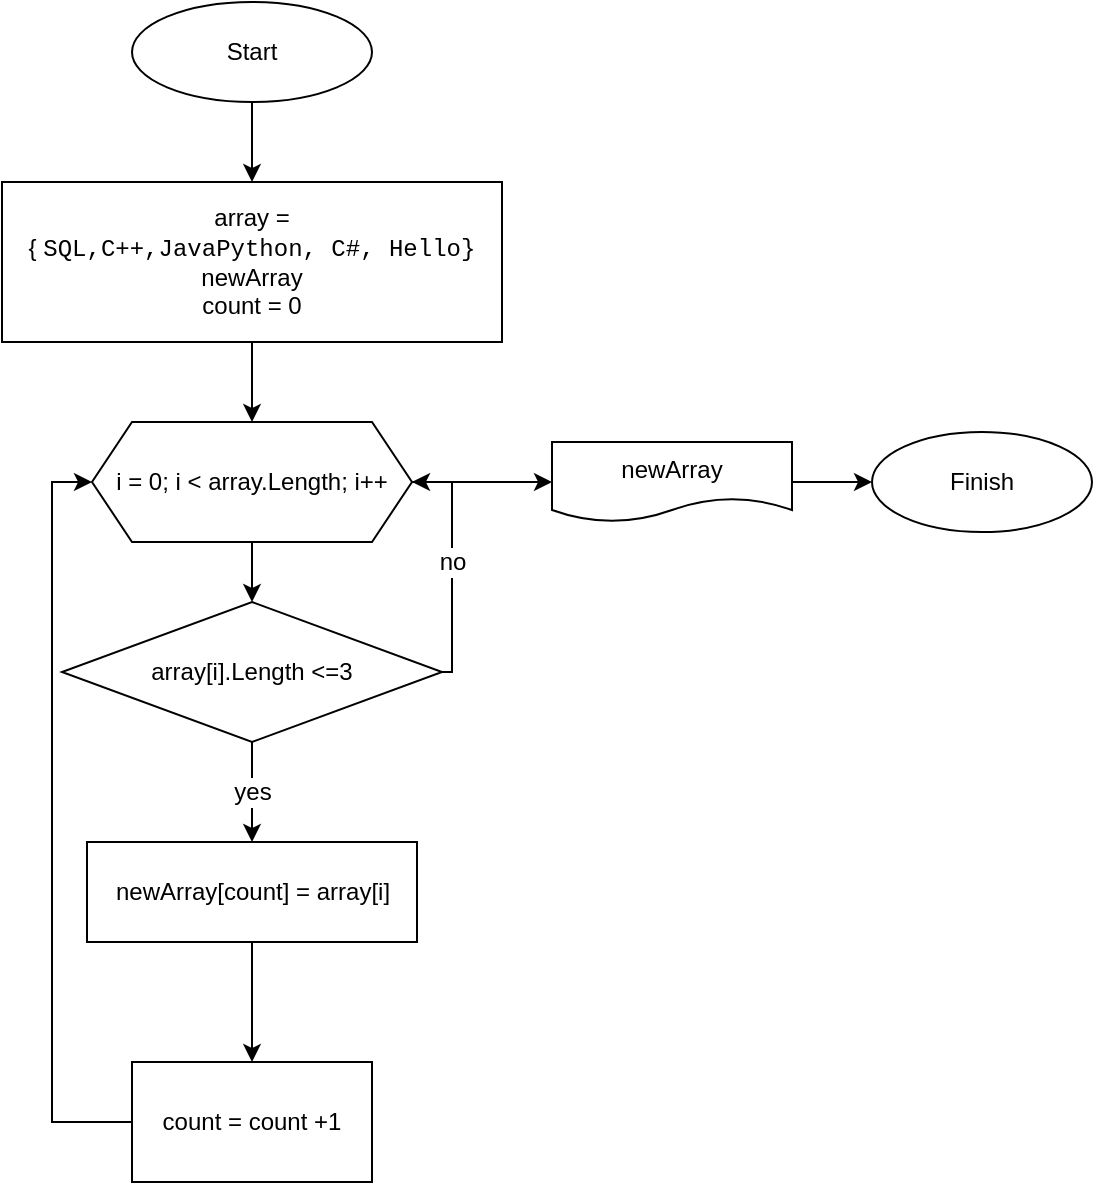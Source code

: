 <mxfile version="20.6.2" type="device"><diagram id="C5RBs43oDa-KdzZeNtuy" name="Page-1"><mxGraphModel dx="1422" dy="794" grid="1" gridSize="10" guides="1" tooltips="1" connect="1" arrows="1" fold="1" page="1" pageScale="1" pageWidth="827" pageHeight="1169" math="0" shadow="0"><root><mxCell id="WIyWlLk6GJQsqaUBKTNV-0"/><mxCell id="WIyWlLk6GJQsqaUBKTNV-1" parent="WIyWlLk6GJQsqaUBKTNV-0"/><mxCell id="kADgiZpqfEQ7u1VACjBf-0" value="Start" style="ellipse;whiteSpace=wrap;html=1;" vertex="1" parent="WIyWlLk6GJQsqaUBKTNV-1"><mxGeometry x="160" y="70" width="120" height="50" as="geometry"/></mxCell><mxCell id="kADgiZpqfEQ7u1VACjBf-5" value="" style="edgeStyle=orthogonalEdgeStyle;rounded=0;orthogonalLoop=1;jettySize=auto;html=1;fontSize=12;fontColor=#000000;" edge="1" parent="WIyWlLk6GJQsqaUBKTNV-1" source="kADgiZpqfEQ7u1VACjBf-1" target="kADgiZpqfEQ7u1VACjBf-4"><mxGeometry relative="1" as="geometry"/></mxCell><mxCell id="kADgiZpqfEQ7u1VACjBf-1" value="array = {&amp;nbsp;&lt;font style=&quot;font-size: 12px;&quot;&gt;&lt;span style=&quot;font-family: Consolas, &amp;quot;Courier New&amp;quot;, monospace;&quot;&gt;SQL,&lt;/span&gt;&lt;span style=&quot;font-family: Consolas, &amp;quot;Courier New&amp;quot;, monospace;&quot;&gt;C++,&lt;/span&gt;&lt;span style=&quot;font-family: Consolas, &amp;quot;Courier New&amp;quot;, monospace;&quot;&gt;Java&lt;/span&gt;&lt;span style=&quot;font-family: Consolas, &amp;quot;Courier New&amp;quot;, monospace;&quot;&gt;Python,&amp;nbsp;&lt;/span&gt;&lt;span style=&quot;font-family: Consolas, &amp;quot;Courier New&amp;quot;, monospace;&quot;&gt;C#,&amp;nbsp;&lt;/span&gt;&lt;span style=&quot;font-family: Consolas, &amp;quot;Courier New&amp;quot;, monospace;&quot;&gt;Hello}&lt;/span&gt;&lt;/font&gt;&lt;br&gt;newArray&lt;br&gt;count = 0" style="rounded=0;whiteSpace=wrap;html=1;" vertex="1" parent="WIyWlLk6GJQsqaUBKTNV-1"><mxGeometry x="95" y="160" width="250" height="80" as="geometry"/></mxCell><mxCell id="kADgiZpqfEQ7u1VACjBf-2" value="" style="endArrow=classic;html=1;rounded=0;fontSize=12;fontColor=#000000;exitX=0.5;exitY=1;exitDx=0;exitDy=0;" edge="1" parent="WIyWlLk6GJQsqaUBKTNV-1" source="kADgiZpqfEQ7u1VACjBf-0" target="kADgiZpqfEQ7u1VACjBf-1"><mxGeometry width="50" height="50" relative="1" as="geometry"><mxPoint x="390" y="400" as="sourcePoint"/><mxPoint x="440" y="350" as="targetPoint"/></mxGeometry></mxCell><mxCell id="kADgiZpqfEQ7u1VACjBf-8" value="" style="edgeStyle=orthogonalEdgeStyle;rounded=0;orthogonalLoop=1;jettySize=auto;html=1;fontSize=12;fontColor=#000000;" edge="1" parent="WIyWlLk6GJQsqaUBKTNV-1" source="kADgiZpqfEQ7u1VACjBf-4" target="kADgiZpqfEQ7u1VACjBf-7"><mxGeometry relative="1" as="geometry"/></mxCell><mxCell id="kADgiZpqfEQ7u1VACjBf-28" style="edgeStyle=orthogonalEdgeStyle;rounded=0;orthogonalLoop=1;jettySize=auto;html=1;fontSize=12;fontColor=#000000;" edge="1" parent="WIyWlLk6GJQsqaUBKTNV-1" source="kADgiZpqfEQ7u1VACjBf-4" target="kADgiZpqfEQ7u1VACjBf-20"><mxGeometry relative="1" as="geometry"/></mxCell><mxCell id="kADgiZpqfEQ7u1VACjBf-4" value="i = 0; i &amp;lt; array.Length; i++" style="shape=hexagon;perimeter=hexagonPerimeter2;whiteSpace=wrap;html=1;fixedSize=1;fontSize=12;fontColor=#000000;fillColor=#FFFFFF;" vertex="1" parent="WIyWlLk6GJQsqaUBKTNV-1"><mxGeometry x="140" y="280" width="160" height="60" as="geometry"/></mxCell><mxCell id="kADgiZpqfEQ7u1VACjBf-10" value="yes" style="edgeStyle=orthogonalEdgeStyle;rounded=0;orthogonalLoop=1;jettySize=auto;html=1;fontSize=12;fontColor=#000000;" edge="1" parent="WIyWlLk6GJQsqaUBKTNV-1" source="kADgiZpqfEQ7u1VACjBf-7" target="kADgiZpqfEQ7u1VACjBf-9"><mxGeometry relative="1" as="geometry"/></mxCell><mxCell id="kADgiZpqfEQ7u1VACjBf-27" value="no" style="edgeStyle=orthogonalEdgeStyle;rounded=0;orthogonalLoop=1;jettySize=auto;html=1;entryX=1;entryY=0.5;entryDx=0;entryDy=0;fontSize=12;fontColor=#000000;" edge="1" parent="WIyWlLk6GJQsqaUBKTNV-1" source="kADgiZpqfEQ7u1VACjBf-7" target="kADgiZpqfEQ7u1VACjBf-4"><mxGeometry relative="1" as="geometry"><Array as="points"><mxPoint x="320" y="405"/><mxPoint x="320" y="310"/></Array></mxGeometry></mxCell><mxCell id="kADgiZpqfEQ7u1VACjBf-7" value="array[i].Length &amp;lt;=3" style="rhombus;whiteSpace=wrap;html=1;fontSize=12;fontColor=#000000;fillColor=#FFFFFF;" vertex="1" parent="WIyWlLk6GJQsqaUBKTNV-1"><mxGeometry x="125" y="370" width="190" height="70" as="geometry"/></mxCell><mxCell id="kADgiZpqfEQ7u1VACjBf-12" value="" style="edgeStyle=orthogonalEdgeStyle;rounded=0;orthogonalLoop=1;jettySize=auto;html=1;fontSize=12;fontColor=#000000;" edge="1" parent="WIyWlLk6GJQsqaUBKTNV-1" source="kADgiZpqfEQ7u1VACjBf-9" target="kADgiZpqfEQ7u1VACjBf-11"><mxGeometry relative="1" as="geometry"/></mxCell><mxCell id="kADgiZpqfEQ7u1VACjBf-9" value="newArray[count] = array[i]" style="rounded=0;whiteSpace=wrap;html=1;fontSize=12;fontColor=#000000;fillColor=#FFFFFF;" vertex="1" parent="WIyWlLk6GJQsqaUBKTNV-1"><mxGeometry x="137.5" y="490" width="165" height="50" as="geometry"/></mxCell><mxCell id="kADgiZpqfEQ7u1VACjBf-19" style="edgeStyle=orthogonalEdgeStyle;rounded=0;orthogonalLoop=1;jettySize=auto;html=1;entryX=0;entryY=0.5;entryDx=0;entryDy=0;fontSize=12;fontColor=#000000;" edge="1" parent="WIyWlLk6GJQsqaUBKTNV-1" source="kADgiZpqfEQ7u1VACjBf-11" target="kADgiZpqfEQ7u1VACjBf-4"><mxGeometry relative="1" as="geometry"><Array as="points"><mxPoint x="120" y="630"/><mxPoint x="120" y="310"/></Array></mxGeometry></mxCell><mxCell id="kADgiZpqfEQ7u1VACjBf-11" value="count = count +1" style="rounded=0;whiteSpace=wrap;html=1;fontSize=12;fontColor=#000000;fillColor=#FFFFFF;" vertex="1" parent="WIyWlLk6GJQsqaUBKTNV-1"><mxGeometry x="160" y="600" width="120" height="60" as="geometry"/></mxCell><mxCell id="kADgiZpqfEQ7u1VACjBf-23" value="" style="edgeStyle=orthogonalEdgeStyle;rounded=0;orthogonalLoop=1;jettySize=auto;html=1;fontSize=12;fontColor=#000000;" edge="1" parent="WIyWlLk6GJQsqaUBKTNV-1" source="kADgiZpqfEQ7u1VACjBf-20" target="kADgiZpqfEQ7u1VACjBf-22"><mxGeometry relative="1" as="geometry"/></mxCell><mxCell id="kADgiZpqfEQ7u1VACjBf-20" value="newArray" style="shape=document;whiteSpace=wrap;html=1;boundedLbl=1;fontSize=12;fontColor=#000000;fillColor=#FFFFFF;" vertex="1" parent="WIyWlLk6GJQsqaUBKTNV-1"><mxGeometry x="370" y="290" width="120" height="40" as="geometry"/></mxCell><mxCell id="kADgiZpqfEQ7u1VACjBf-22" value="Finish" style="ellipse;whiteSpace=wrap;html=1;fontSize=12;fontColor=#000000;fillColor=#FFFFFF;" vertex="1" parent="WIyWlLk6GJQsqaUBKTNV-1"><mxGeometry x="530" y="285" width="110" height="50" as="geometry"/></mxCell></root></mxGraphModel></diagram></mxfile>